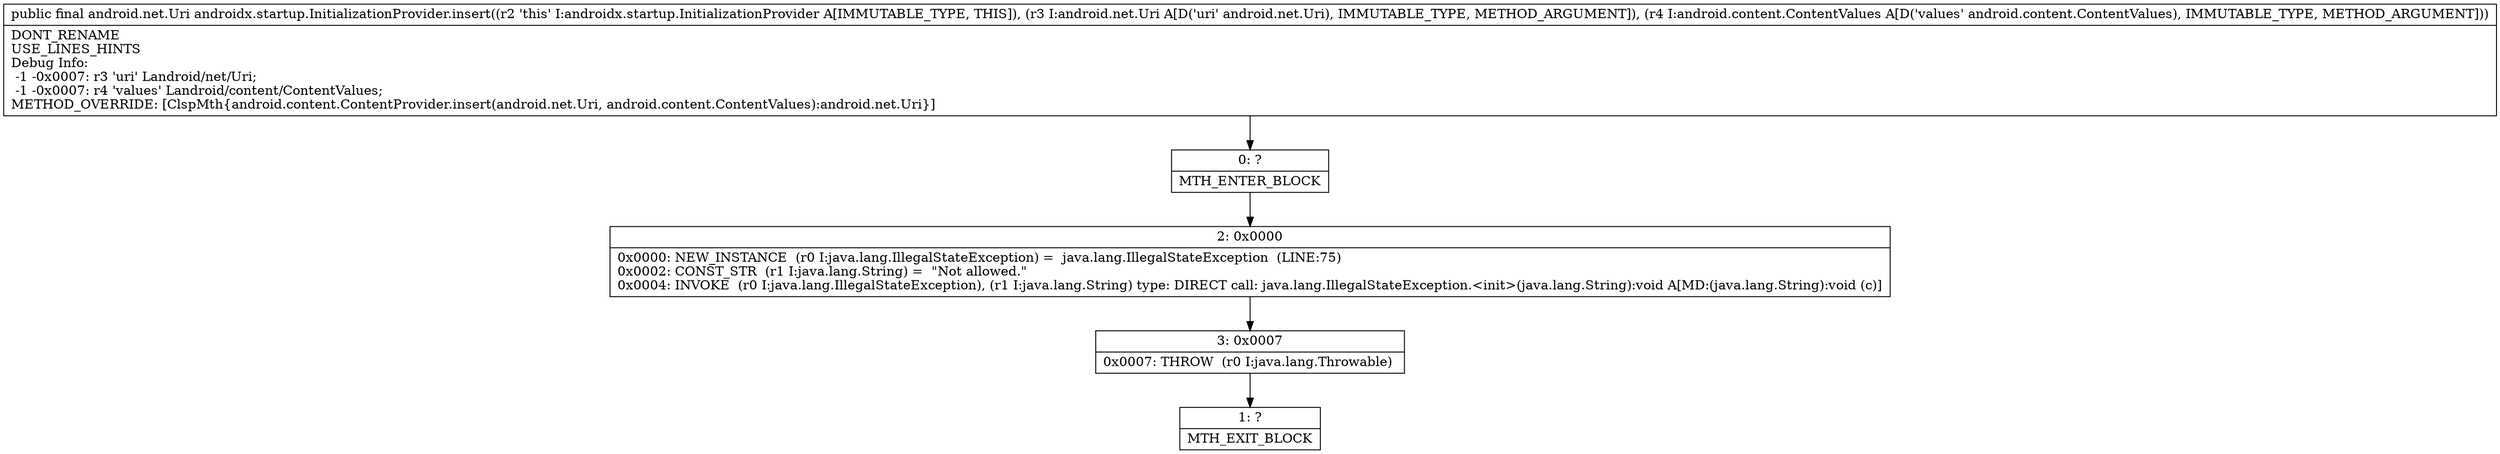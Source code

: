 digraph "CFG forandroidx.startup.InitializationProvider.insert(Landroid\/net\/Uri;Landroid\/content\/ContentValues;)Landroid\/net\/Uri;" {
Node_0 [shape=record,label="{0\:\ ?|MTH_ENTER_BLOCK\l}"];
Node_2 [shape=record,label="{2\:\ 0x0000|0x0000: NEW_INSTANCE  (r0 I:java.lang.IllegalStateException) =  java.lang.IllegalStateException  (LINE:75)\l0x0002: CONST_STR  (r1 I:java.lang.String) =  \"Not allowed.\" \l0x0004: INVOKE  (r0 I:java.lang.IllegalStateException), (r1 I:java.lang.String) type: DIRECT call: java.lang.IllegalStateException.\<init\>(java.lang.String):void A[MD:(java.lang.String):void (c)]\l}"];
Node_3 [shape=record,label="{3\:\ 0x0007|0x0007: THROW  (r0 I:java.lang.Throwable) \l}"];
Node_1 [shape=record,label="{1\:\ ?|MTH_EXIT_BLOCK\l}"];
MethodNode[shape=record,label="{public final android.net.Uri androidx.startup.InitializationProvider.insert((r2 'this' I:androidx.startup.InitializationProvider A[IMMUTABLE_TYPE, THIS]), (r3 I:android.net.Uri A[D('uri' android.net.Uri), IMMUTABLE_TYPE, METHOD_ARGUMENT]), (r4 I:android.content.ContentValues A[D('values' android.content.ContentValues), IMMUTABLE_TYPE, METHOD_ARGUMENT]))  | DONT_RENAME\lUSE_LINES_HINTS\lDebug Info:\l  \-1 \-0x0007: r3 'uri' Landroid\/net\/Uri;\l  \-1 \-0x0007: r4 'values' Landroid\/content\/ContentValues;\lMETHOD_OVERRIDE: [ClspMth\{android.content.ContentProvider.insert(android.net.Uri, android.content.ContentValues):android.net.Uri\}]\l}"];
MethodNode -> Node_0;Node_0 -> Node_2;
Node_2 -> Node_3;
Node_3 -> Node_1;
}

